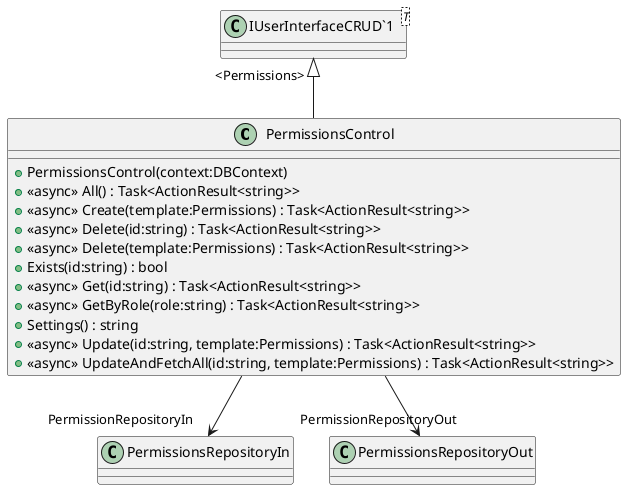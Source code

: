 @startuml
class PermissionsControl {
    + PermissionsControl(context:DBContext)
    + <<async>> All() : Task<ActionResult<string>>
    + <<async>> Create(template:Permissions) : Task<ActionResult<string>>
    + <<async>> Delete(id:string) : Task<ActionResult<string>>
    + <<async>> Delete(template:Permissions) : Task<ActionResult<string>>
    + Exists(id:string) : bool
    + <<async>> Get(id:string) : Task<ActionResult<string>>
    + <<async>> GetByRole(role:string) : Task<ActionResult<string>>
    + Settings() : string
    + <<async>> Update(id:string, template:Permissions) : Task<ActionResult<string>>
    + <<async>> UpdateAndFetchAll(id:string, template:Permissions) : Task<ActionResult<string>>
}
class "IUserInterfaceCRUD`1"<T> {
}
"IUserInterfaceCRUD`1" "<Permissions>" <|-- PermissionsControl
PermissionsControl --> "PermissionRepositoryIn" PermissionsRepositoryIn
PermissionsControl --> "PermissionRepositoryOut" PermissionsRepositoryOut
@enduml
